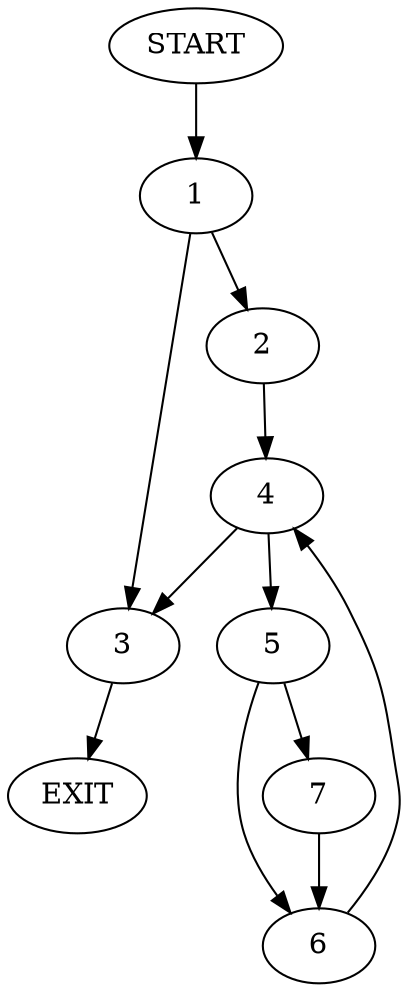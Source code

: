 digraph {
0 [label="START"]
8 [label="EXIT"]
0 -> 1
1 -> 2
1 -> 3
2 -> 4
3 -> 8
4 -> 5
4 -> 3
5 -> 6
5 -> 7
7 -> 6
6 -> 4
}
